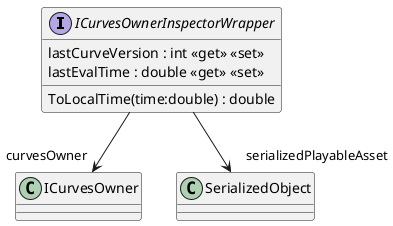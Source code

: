 @startuml
interface ICurvesOwnerInspectorWrapper {
    lastCurveVersion : int <<get>> <<set>>
    lastEvalTime : double <<get>> <<set>>
    ToLocalTime(time:double) : double
}
ICurvesOwnerInspectorWrapper --> "curvesOwner" ICurvesOwner
ICurvesOwnerInspectorWrapper --> "serializedPlayableAsset" SerializedObject
@enduml
